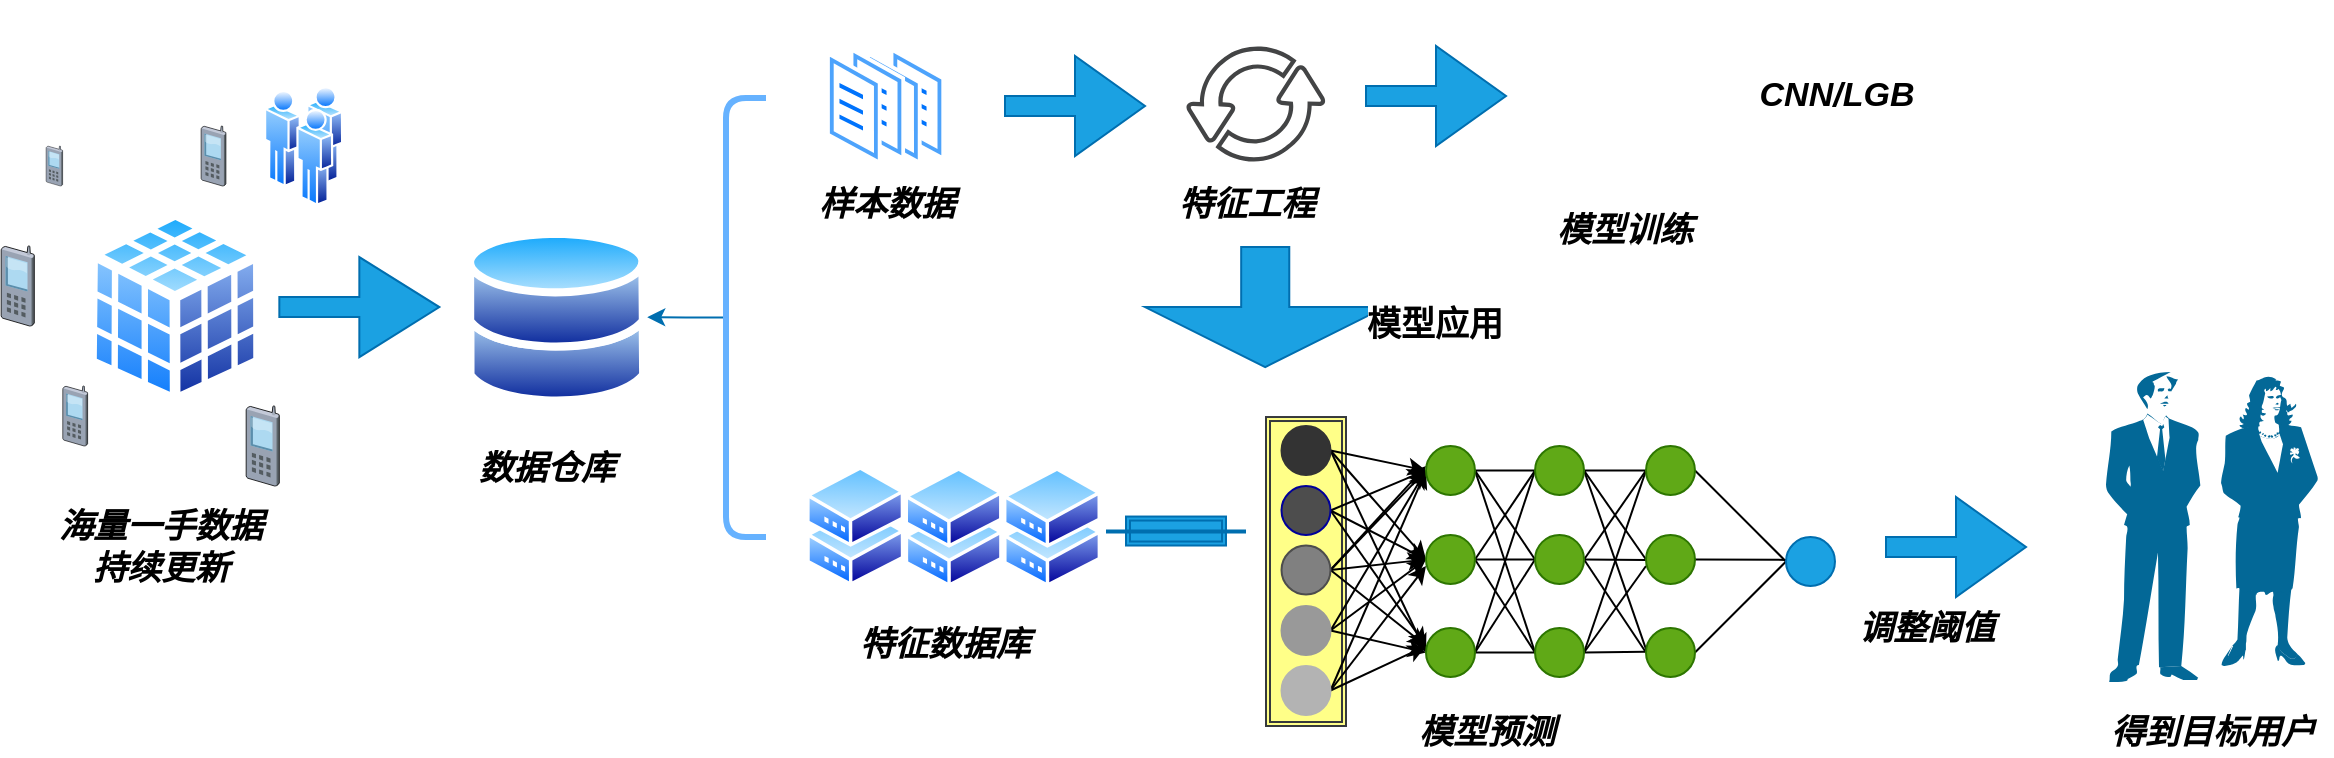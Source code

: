 <mxfile version="14.6.2" type="github">
  <diagram id="90Cki1HJhox-0Vmg0B4F" name="Page-2">
    <mxGraphModel dx="946" dy="515" grid="1" gridSize="10" guides="1" tooltips="1" connect="1" arrows="1" fold="1" page="0" pageScale="1" pageWidth="1169" pageHeight="1654" background="none" math="0" shadow="0">
      <root>
        <mxCell id="hxEJxPMiuDx7DTWJ8m94-0" />
        <mxCell id="hxEJxPMiuDx7DTWJ8m94-1" parent="hxEJxPMiuDx7DTWJ8m94-0" />
        <mxCell id="hxEJxPMiuDx7DTWJ8m94-14" value="" style="shape=singleArrow;whiteSpace=wrap;html=1;arrowWidth=0.2;arrowSize=0.5;fillColor=#1ba1e2;strokeColor=#006EAF;fontColor=#ffffff;" parent="hxEJxPMiuDx7DTWJ8m94-1" vertex="1">
          <mxGeometry x="186.67" y="195.56" width="80" height="50" as="geometry" />
        </mxCell>
        <mxCell id="hxEJxPMiuDx7DTWJ8m94-15" value="" style="verticalLabelPosition=bottom;aspect=fixed;html=1;verticalAlign=top;strokeColor=none;align=center;outlineConnect=0;shape=mxgraph.citrix.cell_phone;direction=east;" parent="hxEJxPMiuDx7DTWJ8m94-1" vertex="1">
          <mxGeometry x="70" y="140" width="8.33" height="20" as="geometry" />
        </mxCell>
        <mxCell id="hxEJxPMiuDx7DTWJ8m94-16" value="" style="verticalLabelPosition=bottom;aspect=fixed;html=1;verticalAlign=top;strokeColor=none;align=center;outlineConnect=0;shape=mxgraph.citrix.cell_phone;direction=east;" parent="hxEJxPMiuDx7DTWJ8m94-1" vertex="1">
          <mxGeometry x="147.5" y="130" width="12.5" height="30" as="geometry" />
        </mxCell>
        <mxCell id="hxEJxPMiuDx7DTWJ8m94-17" value="" style="verticalLabelPosition=bottom;aspect=fixed;html=1;verticalAlign=top;strokeColor=none;align=center;outlineConnect=0;shape=mxgraph.citrix.cell_phone;direction=east;" parent="hxEJxPMiuDx7DTWJ8m94-1" vertex="1">
          <mxGeometry x="47.5" y="190" width="16.67" height="40" as="geometry" />
        </mxCell>
        <mxCell id="hxEJxPMiuDx7DTWJ8m94-18" value="" style="verticalLabelPosition=bottom;aspect=fixed;html=1;verticalAlign=top;strokeColor=none;align=center;outlineConnect=0;shape=mxgraph.citrix.cell_phone;direction=east;" parent="hxEJxPMiuDx7DTWJ8m94-1" vertex="1">
          <mxGeometry x="78.33" y="260" width="12.5" height="30" as="geometry" />
        </mxCell>
        <mxCell id="hxEJxPMiuDx7DTWJ8m94-19" value="" style="verticalLabelPosition=bottom;aspect=fixed;html=1;verticalAlign=top;strokeColor=none;align=center;outlineConnect=0;shape=mxgraph.citrix.cell_phone;direction=east;" parent="hxEJxPMiuDx7DTWJ8m94-1" vertex="1">
          <mxGeometry x="170" y="270" width="16.67" height="40" as="geometry" />
        </mxCell>
        <mxCell id="hxEJxPMiuDx7DTWJ8m94-37" value="" style="edgeStyle=orthogonalEdgeStyle;rounded=0;orthogonalLoop=1;jettySize=auto;html=1;fillColor=#1ba1e2;strokeColor=#006EAF;" parent="hxEJxPMiuDx7DTWJ8m94-1" source="hxEJxPMiuDx7DTWJ8m94-28" target="hxEJxPMiuDx7DTWJ8m94-30" edge="1">
          <mxGeometry relative="1" as="geometry" />
        </mxCell>
        <mxCell id="hxEJxPMiuDx7DTWJ8m94-28" value="" style="shape=curlyBracket;whiteSpace=wrap;html=1;rounded=1;size=0;strokeWidth=3;shadow=0;sketch=0;perimeterSpacing=1;gradientDirection=east;strokeColor=#66B2FF;" parent="hxEJxPMiuDx7DTWJ8m94-1" vertex="1">
          <mxGeometry x="410" y="116.02" width="20" height="219.49" as="geometry" />
        </mxCell>
        <mxCell id="hxEJxPMiuDx7DTWJ8m94-29" value="" style="aspect=fixed;perimeter=ellipsePerimeter;html=1;align=center;shadow=0;dashed=0;spacingTop=3;image;image=img/lib/active_directory/database_cube.svg;sketch=0;strokeColor=#66B2FF;strokeWidth=3;gradientColor=none;" parent="hxEJxPMiuDx7DTWJ8m94-1" vertex="1">
          <mxGeometry x="90" y="171.11" width="89" height="98.89" as="geometry" />
        </mxCell>
        <mxCell id="hxEJxPMiuDx7DTWJ8m94-30" value="" style="aspect=fixed;perimeter=ellipsePerimeter;html=1;align=center;shadow=0;dashed=0;spacingTop=3;image;image=img/lib/active_directory/databases.svg;sketch=0;strokeColor=#66B2FF;strokeWidth=3;gradientColor=none;" parent="hxEJxPMiuDx7DTWJ8m94-1" vertex="1">
          <mxGeometry x="280" y="181.2" width="90.61" height="88.8" as="geometry" />
        </mxCell>
        <mxCell id="hxEJxPMiuDx7DTWJ8m94-31" value="" style="aspect=fixed;perimeter=ellipsePerimeter;html=1;align=center;shadow=0;dashed=0;spacingTop=3;image;image=img/lib/active_directory/users.svg;sketch=0;strokeColor=#66B2FF;strokeWidth=3;gradientColor=none;" parent="hxEJxPMiuDx7DTWJ8m94-1" vertex="1">
          <mxGeometry x="179" y="110" width="39.6" height="60" as="geometry" />
        </mxCell>
        <mxCell id="hxEJxPMiuDx7DTWJ8m94-39" value="&lt;font style=&quot;font-size: 17px&quot;&gt;&lt;b&gt;&lt;i&gt;海量一手数据&lt;br&gt;持续更新&lt;/i&gt;&lt;/b&gt;&lt;/font&gt;" style="text;html=1;resizable=0;autosize=1;align=center;verticalAlign=middle;points=[];fillColor=none;strokeColor=none;rounded=0;shadow=0;sketch=0;" parent="hxEJxPMiuDx7DTWJ8m94-1" vertex="1">
          <mxGeometry x="66.67" y="320.51" width="120" height="40" as="geometry" />
        </mxCell>
        <mxCell id="b9mFOcGBmiT8-A-ekTCg-0" value="&lt;font style=&quot;font-size: 17px&quot;&gt;&lt;b&gt;&lt;i&gt;数据仓库&lt;/i&gt;&lt;/b&gt;&lt;/font&gt;" style="text;html=1;resizable=0;autosize=1;align=center;verticalAlign=middle;points=[];fillColor=none;strokeColor=none;rounded=0;shadow=0;sketch=0;" parent="hxEJxPMiuDx7DTWJ8m94-1" vertex="1">
          <mxGeometry x="280" y="292.25" width="80" height="20" as="geometry" />
        </mxCell>
        <mxCell id="b9mFOcGBmiT8-A-ekTCg-2" value="&lt;font style=&quot;font-size: 17px&quot;&gt;&lt;b&gt;&lt;i&gt;样本数据&lt;/i&gt;&lt;/b&gt;&lt;/font&gt;" style="text;html=1;resizable=0;autosize=1;align=center;verticalAlign=middle;points=[];fillColor=none;strokeColor=none;rounded=0;shadow=0;sketch=0;" parent="hxEJxPMiuDx7DTWJ8m94-1" vertex="1">
          <mxGeometry x="450" y="160" width="80" height="20" as="geometry" />
        </mxCell>
        <mxCell id="b9mFOcGBmiT8-A-ekTCg-4" value="" style="aspect=fixed;perimeter=ellipsePerimeter;html=1;align=center;shadow=0;dashed=0;spacingTop=3;image;image=img/lib/active_directory/documents.svg;sketch=0;strokeColor=#66B2FF;strokeWidth=3;gradientColor=none;" parent="hxEJxPMiuDx7DTWJ8m94-1" vertex="1">
          <mxGeometry x="480" y="90" width="39.6" height="60" as="geometry" />
        </mxCell>
        <mxCell id="b9mFOcGBmiT8-A-ekTCg-6" value="" style="aspect=fixed;perimeter=ellipsePerimeter;html=1;align=center;shadow=0;dashed=0;spacingTop=3;image;image=img/lib/active_directory/documents.svg;sketch=0;strokeColor=#66B2FF;strokeWidth=3;gradientColor=none;" parent="hxEJxPMiuDx7DTWJ8m94-1" vertex="1">
          <mxGeometry x="460" y="90" width="39.6" height="60" as="geometry" />
        </mxCell>
        <mxCell id="b9mFOcGBmiT8-A-ekTCg-10" value="" style="pointerEvents=1;shadow=0;dashed=0;html=1;strokeColor=none;fillColor=#434445;aspect=fixed;labelPosition=center;verticalLabelPosition=bottom;verticalAlign=top;align=center;outlineConnect=0;shape=mxgraph.vvd.business_continuity_data_protection;sketch=0;" parent="hxEJxPMiuDx7DTWJ8m94-1" vertex="1">
          <mxGeometry x="640" y="90" width="69.77" height="60" as="geometry" />
        </mxCell>
        <mxCell id="b9mFOcGBmiT8-A-ekTCg-11" value="&lt;font style=&quot;font-size: 17px&quot;&gt;&lt;b&gt;&lt;i&gt;特征工程&lt;/i&gt;&lt;/b&gt;&lt;/font&gt;" style="text;html=1;resizable=0;autosize=1;align=center;verticalAlign=middle;points=[];fillColor=none;strokeColor=none;rounded=0;shadow=0;sketch=0;" parent="hxEJxPMiuDx7DTWJ8m94-1" vertex="1">
          <mxGeometry x="629.77" y="160" width="80" height="20" as="geometry" />
        </mxCell>
        <mxCell id="b9mFOcGBmiT8-A-ekTCg-12" value="" style="shape=singleArrow;whiteSpace=wrap;html=1;arrowWidth=0.2;arrowSize=0.5;fillColor=#1ba1e2;strokeColor=#006EAF;fontColor=#ffffff;" parent="hxEJxPMiuDx7DTWJ8m94-1" vertex="1">
          <mxGeometry x="730" y="90" width="70" height="50" as="geometry" />
        </mxCell>
        <mxCell id="b9mFOcGBmiT8-A-ekTCg-19" value="" style="shape=singleArrow;whiteSpace=wrap;html=1;arrowWidth=0.2;arrowSize=0.5;fillColor=#1ba1e2;strokeColor=#006EAF;fontColor=#ffffff;" parent="hxEJxPMiuDx7DTWJ8m94-1" vertex="1">
          <mxGeometry x="549.5" y="95" width="70" height="50" as="geometry" />
        </mxCell>
        <mxCell id="b9mFOcGBmiT8-A-ekTCg-21" value="&lt;b&gt;&lt;i&gt;&lt;font style=&quot;font-size: 17px&quot;&gt;CNN/LGB&lt;/font&gt;&lt;/i&gt;&lt;/b&gt;" style="text;html=1;resizable=0;autosize=1;align=center;verticalAlign=middle;points=[];fillColor=none;strokeColor=none;rounded=0;labelBackgroundColor=#ffffff;" parent="hxEJxPMiuDx7DTWJ8m94-1" vertex="1">
          <mxGeometry x="920" y="105" width="90" height="20" as="geometry" />
        </mxCell>
        <mxCell id="b9mFOcGBmiT8-A-ekTCg-22" value="" style="shape=singleArrow;whiteSpace=wrap;html=1;arrowWidth=0.2;arrowSize=0.5;fillColor=#1ba1e2;strokeColor=#006EAF;fontColor=#ffffff;direction=south;" parent="hxEJxPMiuDx7DTWJ8m94-1" vertex="1">
          <mxGeometry x="619.5" y="190.55" width="120.23" height="60" as="geometry" />
        </mxCell>
        <mxCell id="b9mFOcGBmiT8-A-ekTCg-31" value="" style="aspect=fixed;perimeter=ellipsePerimeter;html=1;align=center;shadow=0;dashed=0;spacingTop=3;image;image=img/lib/active_directory/shadowed_router.svg;labelBackgroundColor=#ffffff;" parent="hxEJxPMiuDx7DTWJ8m94-1" vertex="1">
          <mxGeometry x="450" y="300" width="49.2" height="60" as="geometry" />
        </mxCell>
        <mxCell id="b9mFOcGBmiT8-A-ekTCg-49" value="" style="shape=image;html=1;verticalAlign=top;verticalLabelPosition=bottom;labelBackgroundColor=#ffffff;imageAspect=0;aspect=fixed;image=https://cdn4.iconfinder.com/data/icons/SUPERVISTA/database/png/128/atom.png" parent="hxEJxPMiuDx7DTWJ8m94-1" vertex="1">
          <mxGeometry x="814.52" y="67.26" width="105.48" height="105.48" as="geometry" />
        </mxCell>
        <mxCell id="b9mFOcGBmiT8-A-ekTCg-53" value="&lt;font style=&quot;font-size: 17px&quot;&gt;&lt;b&gt;&lt;i&gt;模型预测&lt;/i&gt;&lt;/b&gt;&lt;/font&gt;" style="text;html=1;resizable=0;autosize=1;align=center;verticalAlign=middle;points=[];fillColor=none;strokeColor=none;rounded=0;labelBackgroundColor=#ffffff;" parent="hxEJxPMiuDx7DTWJ8m94-1" vertex="1">
          <mxGeometry x="750" y="424.49" width="80" height="20" as="geometry" />
        </mxCell>
        <mxCell id="b9mFOcGBmiT8-A-ekTCg-64" value="" style="aspect=fixed;perimeter=ellipsePerimeter;html=1;align=center;shadow=0;dashed=0;spacingTop=3;image;image=img/lib/active_directory/shadowed_router.svg;labelBackgroundColor=#ffffff;" parent="hxEJxPMiuDx7DTWJ8m94-1" vertex="1">
          <mxGeometry x="499.2" y="300.51" width="49.2" height="60" as="geometry" />
        </mxCell>
        <mxCell id="b9mFOcGBmiT8-A-ekTCg-65" value="" style="aspect=fixed;perimeter=ellipsePerimeter;html=1;align=center;shadow=0;dashed=0;spacingTop=3;image;image=img/lib/active_directory/shadowed_router.svg;labelBackgroundColor=#ffffff;" parent="hxEJxPMiuDx7DTWJ8m94-1" vertex="1">
          <mxGeometry x="548.4" y="300.51" width="49.2" height="60" as="geometry" />
        </mxCell>
        <mxCell id="b9mFOcGBmiT8-A-ekTCg-70" value="" style="shape=ext;double=1;rounded=0;whiteSpace=wrap;html=1;labelBackgroundColor=#ffffff;fillColor=#1ba1e2;strokeColor=#006EAF;fontColor=#ffffff;" parent="hxEJxPMiuDx7DTWJ8m94-1" vertex="1">
          <mxGeometry x="610" y="325.27" width="50" height="14.49" as="geometry" />
        </mxCell>
        <mxCell id="b9mFOcGBmiT8-A-ekTCg-71" value="" style="line;strokeWidth=2;html=1;labelBackgroundColor=#ffffff;fillColor=#1ba1e2;strokeColor=#006EAF;fontColor=#ffffff;" parent="hxEJxPMiuDx7DTWJ8m94-1" vertex="1">
          <mxGeometry x="600" y="327.76" width="70" height="10" as="geometry" />
        </mxCell>
        <mxCell id="b9mFOcGBmiT8-A-ekTCg-73" value="" style="shape=ext;double=1;rounded=0;whiteSpace=wrap;html=1;labelBackgroundColor=#ffffff;fillColor=#ffff88;strokeColor=#36393d;" parent="hxEJxPMiuDx7DTWJ8m94-1" vertex="1">
          <mxGeometry x="680" y="275.51" width="40" height="154.49" as="geometry" />
        </mxCell>
        <mxCell id="b9mFOcGBmiT8-A-ekTCg-100" style="orthogonalLoop=1;jettySize=auto;html=1;exitX=1;exitY=0.5;exitDx=0;exitDy=0;entryX=0;entryY=0.5;entryDx=0;entryDy=0;rounded=0;" parent="hxEJxPMiuDx7DTWJ8m94-1" source="b9mFOcGBmiT8-A-ekTCg-78" target="b9mFOcGBmiT8-A-ekTCg-90" edge="1">
          <mxGeometry relative="1" as="geometry" />
        </mxCell>
        <mxCell id="b9mFOcGBmiT8-A-ekTCg-105" style="edgeStyle=none;rounded=0;orthogonalLoop=1;jettySize=auto;html=1;exitX=1;exitY=0.5;exitDx=0;exitDy=0;entryX=0;entryY=0.5;entryDx=0;entryDy=0;" parent="hxEJxPMiuDx7DTWJ8m94-1" source="b9mFOcGBmiT8-A-ekTCg-78" target="b9mFOcGBmiT8-A-ekTCg-91" edge="1">
          <mxGeometry relative="1" as="geometry" />
        </mxCell>
        <mxCell id="b9mFOcGBmiT8-A-ekTCg-107" style="edgeStyle=none;rounded=0;orthogonalLoop=1;jettySize=auto;html=1;exitX=1;exitY=0.5;exitDx=0;exitDy=0;entryX=0;entryY=0.5;entryDx=0;entryDy=0;" parent="hxEJxPMiuDx7DTWJ8m94-1" source="b9mFOcGBmiT8-A-ekTCg-78" target="b9mFOcGBmiT8-A-ekTCg-92" edge="1">
          <mxGeometry relative="1" as="geometry" />
        </mxCell>
        <mxCell id="b9mFOcGBmiT8-A-ekTCg-78" value="" style="ellipse;whiteSpace=wrap;html=1;aspect=fixed;labelBackgroundColor=#ffffff;strokeColor=#333333;fillColor=#333333;strokeWidth=1;" parent="hxEJxPMiuDx7DTWJ8m94-1" vertex="1">
          <mxGeometry x="687.76" y="280" width="24.49" height="24.49" as="geometry" />
        </mxCell>
        <mxCell id="b9mFOcGBmiT8-A-ekTCg-104" style="edgeStyle=none;rounded=0;orthogonalLoop=1;jettySize=auto;html=1;exitX=1;exitY=0.5;exitDx=0;exitDy=0;entryX=0;entryY=0.5;entryDx=0;entryDy=0;" parent="hxEJxPMiuDx7DTWJ8m94-1" source="b9mFOcGBmiT8-A-ekTCg-79" target="b9mFOcGBmiT8-A-ekTCg-90" edge="1">
          <mxGeometry relative="1" as="geometry" />
        </mxCell>
        <mxCell id="b9mFOcGBmiT8-A-ekTCg-116" style="edgeStyle=none;rounded=0;orthogonalLoop=1;jettySize=auto;html=1;exitX=1;exitY=0.5;exitDx=0;exitDy=0;" parent="hxEJxPMiuDx7DTWJ8m94-1" source="b9mFOcGBmiT8-A-ekTCg-79" edge="1">
          <mxGeometry relative="1" as="geometry">
            <mxPoint x="760" y="350" as="targetPoint" />
          </mxGeometry>
        </mxCell>
        <mxCell id="b9mFOcGBmiT8-A-ekTCg-117" style="edgeStyle=none;rounded=0;orthogonalLoop=1;jettySize=auto;html=1;exitX=1;exitY=0.5;exitDx=0;exitDy=0;" parent="hxEJxPMiuDx7DTWJ8m94-1" source="b9mFOcGBmiT8-A-ekTCg-79" edge="1">
          <mxGeometry relative="1" as="geometry">
            <mxPoint x="760" y="390" as="targetPoint" />
          </mxGeometry>
        </mxCell>
        <mxCell id="b9mFOcGBmiT8-A-ekTCg-79" value="" style="ellipse;whiteSpace=wrap;html=1;aspect=fixed;labelBackgroundColor=#ffffff;strokeColor=#B3B3B3;fillColor=#B3B3B3;" parent="hxEJxPMiuDx7DTWJ8m94-1" vertex="1">
          <mxGeometry x="687.76" y="400" width="24.49" height="24.49" as="geometry" />
        </mxCell>
        <mxCell id="b9mFOcGBmiT8-A-ekTCg-101" style="edgeStyle=none;rounded=0;orthogonalLoop=1;jettySize=auto;html=1;exitX=1;exitY=0.5;exitDx=0;exitDy=0;entryX=0;entryY=0.5;entryDx=0;entryDy=0;" parent="hxEJxPMiuDx7DTWJ8m94-1" source="b9mFOcGBmiT8-A-ekTCg-82" target="b9mFOcGBmiT8-A-ekTCg-90" edge="1">
          <mxGeometry relative="1" as="geometry" />
        </mxCell>
        <mxCell id="b9mFOcGBmiT8-A-ekTCg-108" style="edgeStyle=none;rounded=0;orthogonalLoop=1;jettySize=auto;html=1;exitX=1;exitY=0.5;exitDx=0;exitDy=0;entryX=0;entryY=0.5;entryDx=0;entryDy=0;" parent="hxEJxPMiuDx7DTWJ8m94-1" source="b9mFOcGBmiT8-A-ekTCg-82" target="b9mFOcGBmiT8-A-ekTCg-91" edge="1">
          <mxGeometry relative="1" as="geometry" />
        </mxCell>
        <mxCell id="b9mFOcGBmiT8-A-ekTCg-110" style="edgeStyle=none;rounded=0;orthogonalLoop=1;jettySize=auto;html=1;exitX=1;exitY=0.5;exitDx=0;exitDy=0;" parent="hxEJxPMiuDx7DTWJ8m94-1" source="b9mFOcGBmiT8-A-ekTCg-82" edge="1">
          <mxGeometry relative="1" as="geometry">
            <mxPoint x="760" y="390" as="targetPoint" />
          </mxGeometry>
        </mxCell>
        <mxCell id="b9mFOcGBmiT8-A-ekTCg-82" value="" style="ellipse;whiteSpace=wrap;html=1;aspect=fixed;labelBackgroundColor=#ffffff;strokeColor=#000099;fillColor=#4D4D4D;" parent="hxEJxPMiuDx7DTWJ8m94-1" vertex="1">
          <mxGeometry x="687.76" y="310" width="24.49" height="24.49" as="geometry" />
        </mxCell>
        <mxCell id="b9mFOcGBmiT8-A-ekTCg-102" style="edgeStyle=none;rounded=0;orthogonalLoop=1;jettySize=auto;html=1;exitX=1;exitY=0.5;exitDx=0;exitDy=0;entryX=0;entryY=0.5;entryDx=0;entryDy=0;" parent="hxEJxPMiuDx7DTWJ8m94-1" source="b9mFOcGBmiT8-A-ekTCg-83" target="b9mFOcGBmiT8-A-ekTCg-90" edge="1">
          <mxGeometry relative="1" as="geometry" />
        </mxCell>
        <mxCell id="b9mFOcGBmiT8-A-ekTCg-111" style="edgeStyle=none;rounded=0;orthogonalLoop=1;jettySize=auto;html=1;exitX=1;exitY=0.5;exitDx=0;exitDy=0;" parent="hxEJxPMiuDx7DTWJ8m94-1" source="b9mFOcGBmiT8-A-ekTCg-83" edge="1">
          <mxGeometry relative="1" as="geometry">
            <mxPoint x="760" y="300" as="targetPoint" />
          </mxGeometry>
        </mxCell>
        <mxCell id="b9mFOcGBmiT8-A-ekTCg-112" style="edgeStyle=none;rounded=0;orthogonalLoop=1;jettySize=auto;html=1;exitX=1;exitY=0.5;exitDx=0;exitDy=0;entryX=0;entryY=0.5;entryDx=0;entryDy=0;" parent="hxEJxPMiuDx7DTWJ8m94-1" source="b9mFOcGBmiT8-A-ekTCg-83" target="b9mFOcGBmiT8-A-ekTCg-91" edge="1">
          <mxGeometry relative="1" as="geometry" />
        </mxCell>
        <mxCell id="b9mFOcGBmiT8-A-ekTCg-113" style="edgeStyle=none;rounded=0;orthogonalLoop=1;jettySize=auto;html=1;exitX=1;exitY=0.5;exitDx=0;exitDy=0;" parent="hxEJxPMiuDx7DTWJ8m94-1" source="b9mFOcGBmiT8-A-ekTCg-83" edge="1">
          <mxGeometry relative="1" as="geometry">
            <mxPoint x="760" y="390" as="targetPoint" />
          </mxGeometry>
        </mxCell>
        <mxCell id="b9mFOcGBmiT8-A-ekTCg-83" value="" style="ellipse;whiteSpace=wrap;html=1;aspect=fixed;labelBackgroundColor=#ffffff;strokeColor=#4D4D4D;fillColor=#808080;" parent="hxEJxPMiuDx7DTWJ8m94-1" vertex="1">
          <mxGeometry x="687.76" y="339.76" width="24.49" height="24.49" as="geometry" />
        </mxCell>
        <mxCell id="b9mFOcGBmiT8-A-ekTCg-103" style="edgeStyle=none;rounded=0;orthogonalLoop=1;jettySize=auto;html=1;exitX=1;exitY=0.5;exitDx=0;exitDy=0;entryX=0;entryY=0.5;entryDx=0;entryDy=0;" parent="hxEJxPMiuDx7DTWJ8m94-1" source="b9mFOcGBmiT8-A-ekTCg-87" target="b9mFOcGBmiT8-A-ekTCg-90" edge="1">
          <mxGeometry relative="1" as="geometry" />
        </mxCell>
        <mxCell id="b9mFOcGBmiT8-A-ekTCg-114" style="edgeStyle=none;rounded=0;orthogonalLoop=1;jettySize=auto;html=1;exitX=1;exitY=0.5;exitDx=0;exitDy=0;entryX=0;entryY=0.5;entryDx=0;entryDy=0;" parent="hxEJxPMiuDx7DTWJ8m94-1" source="b9mFOcGBmiT8-A-ekTCg-87" target="b9mFOcGBmiT8-A-ekTCg-91" edge="1">
          <mxGeometry relative="1" as="geometry" />
        </mxCell>
        <mxCell id="b9mFOcGBmiT8-A-ekTCg-115" style="edgeStyle=none;rounded=0;orthogonalLoop=1;jettySize=auto;html=1;exitX=1;exitY=0.5;exitDx=0;exitDy=0;entryX=0;entryY=0.5;entryDx=0;entryDy=0;" parent="hxEJxPMiuDx7DTWJ8m94-1" source="b9mFOcGBmiT8-A-ekTCg-87" target="b9mFOcGBmiT8-A-ekTCg-92" edge="1">
          <mxGeometry relative="1" as="geometry" />
        </mxCell>
        <mxCell id="b9mFOcGBmiT8-A-ekTCg-87" value="" style="ellipse;whiteSpace=wrap;html=1;aspect=fixed;labelBackgroundColor=#ffffff;strokeColor=#999999;fillColor=#999999;" parent="hxEJxPMiuDx7DTWJ8m94-1" vertex="1">
          <mxGeometry x="687.76" y="370" width="24.49" height="24.49" as="geometry" />
        </mxCell>
        <mxCell id="b9mFOcGBmiT8-A-ekTCg-88" style="edgeStyle=orthogonalEdgeStyle;rounded=0;orthogonalLoop=1;jettySize=auto;html=1;exitX=0.5;exitY=1;exitDx=0;exitDy=0;" parent="hxEJxPMiuDx7DTWJ8m94-1" source="b9mFOcGBmiT8-A-ekTCg-73" target="b9mFOcGBmiT8-A-ekTCg-73" edge="1">
          <mxGeometry relative="1" as="geometry" />
        </mxCell>
        <mxCell id="b9mFOcGBmiT8-A-ekTCg-118" style="edgeStyle=none;rounded=0;orthogonalLoop=1;jettySize=auto;html=1;exitX=1;exitY=0.5;exitDx=0;exitDy=0;entryX=0;entryY=0.5;entryDx=0;entryDy=0;endArrow=none;endFill=0;" parent="hxEJxPMiuDx7DTWJ8m94-1" source="b9mFOcGBmiT8-A-ekTCg-90" target="b9mFOcGBmiT8-A-ekTCg-94" edge="1">
          <mxGeometry relative="1" as="geometry" />
        </mxCell>
        <mxCell id="b9mFOcGBmiT8-A-ekTCg-119" style="edgeStyle=none;rounded=0;orthogonalLoop=1;jettySize=auto;html=1;exitX=1;exitY=0.5;exitDx=0;exitDy=0;entryX=0;entryY=0.5;entryDx=0;entryDy=0;endArrow=none;endFill=0;" parent="hxEJxPMiuDx7DTWJ8m94-1" source="b9mFOcGBmiT8-A-ekTCg-90" target="b9mFOcGBmiT8-A-ekTCg-95" edge="1">
          <mxGeometry relative="1" as="geometry" />
        </mxCell>
        <mxCell id="b9mFOcGBmiT8-A-ekTCg-120" style="edgeStyle=none;rounded=0;orthogonalLoop=1;jettySize=auto;html=1;exitX=1;exitY=0.5;exitDx=0;exitDy=0;entryX=0;entryY=0.5;entryDx=0;entryDy=0;endArrow=none;endFill=0;" parent="hxEJxPMiuDx7DTWJ8m94-1" source="b9mFOcGBmiT8-A-ekTCg-90" target="b9mFOcGBmiT8-A-ekTCg-96" edge="1">
          <mxGeometry relative="1" as="geometry" />
        </mxCell>
        <mxCell id="b9mFOcGBmiT8-A-ekTCg-90" value="" style="ellipse;whiteSpace=wrap;html=1;aspect=fixed;labelBackgroundColor=#ffffff;strokeColor=#2D7600;fillColor=#60a917;fontColor=#ffffff;" parent="hxEJxPMiuDx7DTWJ8m94-1" vertex="1">
          <mxGeometry x="760" y="290" width="24.49" height="24.49" as="geometry" />
        </mxCell>
        <mxCell id="b9mFOcGBmiT8-A-ekTCg-122" style="edgeStyle=none;rounded=0;orthogonalLoop=1;jettySize=auto;html=1;exitX=1;exitY=0.5;exitDx=0;exitDy=0;entryX=0;entryY=0.5;entryDx=0;entryDy=0;endArrow=none;endFill=0;" parent="hxEJxPMiuDx7DTWJ8m94-1" source="b9mFOcGBmiT8-A-ekTCg-91" target="b9mFOcGBmiT8-A-ekTCg-94" edge="1">
          <mxGeometry relative="1" as="geometry" />
        </mxCell>
        <mxCell id="b9mFOcGBmiT8-A-ekTCg-123" style="edgeStyle=none;rounded=0;orthogonalLoop=1;jettySize=auto;html=1;exitX=1;exitY=0.5;exitDx=0;exitDy=0;entryX=0;entryY=0.5;entryDx=0;entryDy=0;endArrow=none;endFill=0;" parent="hxEJxPMiuDx7DTWJ8m94-1" source="b9mFOcGBmiT8-A-ekTCg-91" target="b9mFOcGBmiT8-A-ekTCg-95" edge="1">
          <mxGeometry relative="1" as="geometry" />
        </mxCell>
        <mxCell id="b9mFOcGBmiT8-A-ekTCg-124" style="edgeStyle=none;rounded=0;orthogonalLoop=1;jettySize=auto;html=1;exitX=1;exitY=0.5;exitDx=0;exitDy=0;entryX=0;entryY=0.5;entryDx=0;entryDy=0;endArrow=none;endFill=0;" parent="hxEJxPMiuDx7DTWJ8m94-1" source="b9mFOcGBmiT8-A-ekTCg-91" target="b9mFOcGBmiT8-A-ekTCg-96" edge="1">
          <mxGeometry relative="1" as="geometry" />
        </mxCell>
        <mxCell id="b9mFOcGBmiT8-A-ekTCg-91" value="" style="ellipse;whiteSpace=wrap;html=1;aspect=fixed;labelBackgroundColor=#ffffff;strokeColor=#2D7600;fillColor=#60a917;fontColor=#ffffff;" parent="hxEJxPMiuDx7DTWJ8m94-1" vertex="1">
          <mxGeometry x="760" y="334.49" width="24.49" height="24.49" as="geometry" />
        </mxCell>
        <mxCell id="b9mFOcGBmiT8-A-ekTCg-125" style="edgeStyle=none;rounded=0;orthogonalLoop=1;jettySize=auto;html=1;exitX=1;exitY=0.5;exitDx=0;exitDy=0;entryX=0;entryY=0.5;entryDx=0;entryDy=0;endArrow=none;endFill=0;" parent="hxEJxPMiuDx7DTWJ8m94-1" source="b9mFOcGBmiT8-A-ekTCg-92" target="b9mFOcGBmiT8-A-ekTCg-94" edge="1">
          <mxGeometry relative="1" as="geometry" />
        </mxCell>
        <mxCell id="b9mFOcGBmiT8-A-ekTCg-126" style="edgeStyle=none;rounded=0;orthogonalLoop=1;jettySize=auto;html=1;exitX=1;exitY=0.5;exitDx=0;exitDy=0;entryX=0;entryY=0.5;entryDx=0;entryDy=0;endArrow=none;endFill=0;" parent="hxEJxPMiuDx7DTWJ8m94-1" source="b9mFOcGBmiT8-A-ekTCg-92" target="b9mFOcGBmiT8-A-ekTCg-95" edge="1">
          <mxGeometry relative="1" as="geometry" />
        </mxCell>
        <mxCell id="b9mFOcGBmiT8-A-ekTCg-127" style="edgeStyle=none;rounded=0;orthogonalLoop=1;jettySize=auto;html=1;exitX=1;exitY=0.5;exitDx=0;exitDy=0;entryX=0;entryY=0.5;entryDx=0;entryDy=0;endArrow=none;endFill=0;" parent="hxEJxPMiuDx7DTWJ8m94-1" source="b9mFOcGBmiT8-A-ekTCg-92" target="b9mFOcGBmiT8-A-ekTCg-96" edge="1">
          <mxGeometry relative="1" as="geometry" />
        </mxCell>
        <mxCell id="b9mFOcGBmiT8-A-ekTCg-92" value="" style="ellipse;whiteSpace=wrap;html=1;aspect=fixed;labelBackgroundColor=#ffffff;strokeColor=#2D7600;fillColor=#60a917;fontColor=#ffffff;" parent="hxEJxPMiuDx7DTWJ8m94-1" vertex="1">
          <mxGeometry x="760" y="381" width="24.49" height="24.49" as="geometry" />
        </mxCell>
        <mxCell id="b9mFOcGBmiT8-A-ekTCg-128" style="edgeStyle=none;rounded=0;orthogonalLoop=1;jettySize=auto;html=1;exitX=1;exitY=0.5;exitDx=0;exitDy=0;entryX=0;entryY=0.5;entryDx=0;entryDy=0;endArrow=none;endFill=0;" parent="hxEJxPMiuDx7DTWJ8m94-1" source="b9mFOcGBmiT8-A-ekTCg-94" target="b9mFOcGBmiT8-A-ekTCg-97" edge="1">
          <mxGeometry relative="1" as="geometry" />
        </mxCell>
        <mxCell id="b9mFOcGBmiT8-A-ekTCg-129" style="edgeStyle=none;rounded=0;orthogonalLoop=1;jettySize=auto;html=1;exitX=1;exitY=0.5;exitDx=0;exitDy=0;entryX=0;entryY=0.5;entryDx=0;entryDy=0;endArrow=none;endFill=0;" parent="hxEJxPMiuDx7DTWJ8m94-1" source="b9mFOcGBmiT8-A-ekTCg-94" target="b9mFOcGBmiT8-A-ekTCg-98" edge="1">
          <mxGeometry relative="1" as="geometry" />
        </mxCell>
        <mxCell id="b9mFOcGBmiT8-A-ekTCg-130" style="edgeStyle=none;rounded=0;orthogonalLoop=1;jettySize=auto;html=1;exitX=1;exitY=0.5;exitDx=0;exitDy=0;entryX=0;entryY=1;entryDx=0;entryDy=0;endArrow=none;endFill=0;" parent="hxEJxPMiuDx7DTWJ8m94-1" source="b9mFOcGBmiT8-A-ekTCg-94" target="b9mFOcGBmiT8-A-ekTCg-99" edge="1">
          <mxGeometry relative="1" as="geometry" />
        </mxCell>
        <mxCell id="b9mFOcGBmiT8-A-ekTCg-94" value="" style="ellipse;whiteSpace=wrap;html=1;aspect=fixed;labelBackgroundColor=#ffffff;strokeColor=#2D7600;fillColor=#60a917;fontColor=#ffffff;" parent="hxEJxPMiuDx7DTWJ8m94-1" vertex="1">
          <mxGeometry x="814.52" y="290" width="24.49" height="24.49" as="geometry" />
        </mxCell>
        <mxCell id="b9mFOcGBmiT8-A-ekTCg-131" style="edgeStyle=none;rounded=0;orthogonalLoop=1;jettySize=auto;html=1;exitX=1;exitY=0.5;exitDx=0;exitDy=0;entryX=0;entryY=0.5;entryDx=0;entryDy=0;endArrow=none;endFill=0;" parent="hxEJxPMiuDx7DTWJ8m94-1" source="b9mFOcGBmiT8-A-ekTCg-95" target="b9mFOcGBmiT8-A-ekTCg-97" edge="1">
          <mxGeometry relative="1" as="geometry" />
        </mxCell>
        <mxCell id="b9mFOcGBmiT8-A-ekTCg-132" style="edgeStyle=none;rounded=0;orthogonalLoop=1;jettySize=auto;html=1;exitX=1;exitY=0.5;exitDx=0;exitDy=0;endArrow=none;endFill=0;" parent="hxEJxPMiuDx7DTWJ8m94-1" source="b9mFOcGBmiT8-A-ekTCg-95" edge="1">
          <mxGeometry relative="1" as="geometry">
            <mxPoint x="870" y="346.941" as="targetPoint" />
          </mxGeometry>
        </mxCell>
        <mxCell id="b9mFOcGBmiT8-A-ekTCg-133" style="edgeStyle=none;rounded=0;orthogonalLoop=1;jettySize=auto;html=1;exitX=1;exitY=0.5;exitDx=0;exitDy=0;entryX=0;entryY=0.5;entryDx=0;entryDy=0;endArrow=none;endFill=0;" parent="hxEJxPMiuDx7DTWJ8m94-1" source="b9mFOcGBmiT8-A-ekTCg-95" target="b9mFOcGBmiT8-A-ekTCg-99" edge="1">
          <mxGeometry relative="1" as="geometry" />
        </mxCell>
        <mxCell id="b9mFOcGBmiT8-A-ekTCg-95" value="" style="ellipse;whiteSpace=wrap;html=1;aspect=fixed;labelBackgroundColor=#ffffff;strokeColor=#2D7600;fillColor=#60a917;fontColor=#ffffff;" parent="hxEJxPMiuDx7DTWJ8m94-1" vertex="1">
          <mxGeometry x="814.52" y="334.49" width="24.49" height="24.49" as="geometry" />
        </mxCell>
        <mxCell id="b9mFOcGBmiT8-A-ekTCg-134" style="edgeStyle=none;rounded=0;orthogonalLoop=1;jettySize=auto;html=1;exitX=1;exitY=0.5;exitDx=0;exitDy=0;entryX=0;entryY=0.5;entryDx=0;entryDy=0;endArrow=none;endFill=0;" parent="hxEJxPMiuDx7DTWJ8m94-1" source="b9mFOcGBmiT8-A-ekTCg-96" target="b9mFOcGBmiT8-A-ekTCg-97" edge="1">
          <mxGeometry relative="1" as="geometry" />
        </mxCell>
        <mxCell id="b9mFOcGBmiT8-A-ekTCg-135" style="edgeStyle=none;rounded=0;orthogonalLoop=1;jettySize=auto;html=1;exitX=1;exitY=0.5;exitDx=0;exitDy=0;endArrow=none;endFill=0;" parent="hxEJxPMiuDx7DTWJ8m94-1" source="b9mFOcGBmiT8-A-ekTCg-96" edge="1">
          <mxGeometry relative="1" as="geometry">
            <mxPoint x="870" y="350" as="targetPoint" />
          </mxGeometry>
        </mxCell>
        <mxCell id="b9mFOcGBmiT8-A-ekTCg-136" style="edgeStyle=none;rounded=0;orthogonalLoop=1;jettySize=auto;html=1;exitX=1;exitY=0.5;exitDx=0;exitDy=0;endArrow=none;endFill=0;" parent="hxEJxPMiuDx7DTWJ8m94-1" source="b9mFOcGBmiT8-A-ekTCg-96" edge="1">
          <mxGeometry relative="1" as="geometry">
            <mxPoint x="870" y="392.824" as="targetPoint" />
          </mxGeometry>
        </mxCell>
        <mxCell id="b9mFOcGBmiT8-A-ekTCg-96" value="" style="ellipse;whiteSpace=wrap;html=1;aspect=fixed;labelBackgroundColor=#ffffff;strokeColor=#2D7600;fillColor=#60a917;fontColor=#ffffff;" parent="hxEJxPMiuDx7DTWJ8m94-1" vertex="1">
          <mxGeometry x="814.52" y="381" width="24.49" height="24.49" as="geometry" />
        </mxCell>
        <mxCell id="b9mFOcGBmiT8-A-ekTCg-140" style="edgeStyle=none;rounded=0;orthogonalLoop=1;jettySize=auto;html=1;exitX=1;exitY=0.5;exitDx=0;exitDy=0;entryX=0;entryY=0.5;entryDx=0;entryDy=0;endArrow=none;endFill=0;" parent="hxEJxPMiuDx7DTWJ8m94-1" source="b9mFOcGBmiT8-A-ekTCg-97" target="b9mFOcGBmiT8-A-ekTCg-139" edge="1">
          <mxGeometry relative="1" as="geometry" />
        </mxCell>
        <mxCell id="b9mFOcGBmiT8-A-ekTCg-97" value="" style="ellipse;whiteSpace=wrap;html=1;aspect=fixed;labelBackgroundColor=#ffffff;strokeColor=#2D7600;fillColor=#60a917;fontColor=#ffffff;" parent="hxEJxPMiuDx7DTWJ8m94-1" vertex="1">
          <mxGeometry x="870" y="290" width="24.49" height="24.49" as="geometry" />
        </mxCell>
        <mxCell id="b9mFOcGBmiT8-A-ekTCg-141" style="edgeStyle=none;rounded=0;orthogonalLoop=1;jettySize=auto;html=1;exitX=1;exitY=0.5;exitDx=0;exitDy=0;endArrow=none;endFill=0;" parent="hxEJxPMiuDx7DTWJ8m94-1" source="b9mFOcGBmiT8-A-ekTCg-98" edge="1">
          <mxGeometry relative="1" as="geometry">
            <mxPoint x="940" y="346.941" as="targetPoint" />
          </mxGeometry>
        </mxCell>
        <mxCell id="b9mFOcGBmiT8-A-ekTCg-98" value="" style="ellipse;whiteSpace=wrap;html=1;aspect=fixed;labelBackgroundColor=#ffffff;strokeColor=#2D7600;fillColor=#60a917;fontColor=#ffffff;" parent="hxEJxPMiuDx7DTWJ8m94-1" vertex="1">
          <mxGeometry x="870" y="334.49" width="24.49" height="24.49" as="geometry" />
        </mxCell>
        <mxCell id="b9mFOcGBmiT8-A-ekTCg-142" style="edgeStyle=none;rounded=0;orthogonalLoop=1;jettySize=auto;html=1;exitX=1;exitY=0.5;exitDx=0;exitDy=0;entryX=0;entryY=0.5;entryDx=0;entryDy=0;endArrow=none;endFill=0;" parent="hxEJxPMiuDx7DTWJ8m94-1" source="b9mFOcGBmiT8-A-ekTCg-99" target="b9mFOcGBmiT8-A-ekTCg-139" edge="1">
          <mxGeometry relative="1" as="geometry" />
        </mxCell>
        <mxCell id="b9mFOcGBmiT8-A-ekTCg-99" value="" style="ellipse;whiteSpace=wrap;html=1;aspect=fixed;labelBackgroundColor=#ffffff;strokeColor=#2D7600;fillColor=#60a917;fontColor=#ffffff;" parent="hxEJxPMiuDx7DTWJ8m94-1" vertex="1">
          <mxGeometry x="870" y="381" width="24.49" height="24.49" as="geometry" />
        </mxCell>
        <mxCell id="b9mFOcGBmiT8-A-ekTCg-137" value="" style="shape=singleArrow;whiteSpace=wrap;html=1;arrowWidth=0.2;arrowSize=0.5;fillColor=#1ba1e2;strokeColor=#006EAF;fontColor=#ffffff;" parent="hxEJxPMiuDx7DTWJ8m94-1" vertex="1">
          <mxGeometry x="990" y="315.51" width="70" height="50" as="geometry" />
        </mxCell>
        <mxCell id="b9mFOcGBmiT8-A-ekTCg-139" value="" style="ellipse;whiteSpace=wrap;html=1;aspect=fixed;labelBackgroundColor=#ffffff;strokeColor=#006EAF;fillColor=#1ba1e2;fontColor=#ffffff;" parent="hxEJxPMiuDx7DTWJ8m94-1" vertex="1">
          <mxGeometry x="940" y="335.51" width="24.49" height="24.49" as="geometry" />
        </mxCell>
        <mxCell id="b9mFOcGBmiT8-A-ekTCg-144" value="" style="shape=mxgraph.cisco.people.man_woman;html=1;pointerEvents=1;dashed=0;fillColor=#036897;strokeColor=#ffffff;strokeWidth=2;verticalLabelPosition=bottom;verticalAlign=top;align=center;outlineConnect=0;labelBackgroundColor=#ffffff;" parent="hxEJxPMiuDx7DTWJ8m94-1" vertex="1">
          <mxGeometry x="1100" y="253.01" width="106" height="155" as="geometry" />
        </mxCell>
        <mxCell id="b9mFOcGBmiT8-A-ekTCg-145" value="&lt;font style=&quot;font-size: 17px&quot;&gt;&lt;b&gt;&lt;i&gt;得到目标用户&lt;/i&gt;&lt;/b&gt;&lt;/font&gt;" style="text;html=1;resizable=0;autosize=1;align=center;verticalAlign=middle;points=[];fillColor=none;strokeColor=none;rounded=0;labelBackgroundColor=#ffffff;" parent="hxEJxPMiuDx7DTWJ8m94-1" vertex="1">
          <mxGeometry x="1093" y="424.49" width="120" height="20" as="geometry" />
        </mxCell>
        <mxCell id="b9mFOcGBmiT8-A-ekTCg-146" value="&lt;font style=&quot;font-size: 17px&quot;&gt;&lt;b&gt;&lt;i&gt;特征数据库&lt;/i&gt;&lt;/b&gt;&lt;/font&gt;" style="text;html=1;resizable=0;autosize=1;align=center;verticalAlign=middle;points=[];fillColor=none;strokeColor=none;rounded=0;labelBackgroundColor=#ffffff;" parent="hxEJxPMiuDx7DTWJ8m94-1" vertex="1">
          <mxGeometry x="469.2" y="380" width="100" height="20" as="geometry" />
        </mxCell>
        <mxCell id="b9mFOcGBmiT8-A-ekTCg-147" value="&lt;font style=&quot;font-size: 17px&quot;&gt;&lt;b&gt;&lt;i&gt;模型训练&lt;/i&gt;&lt;/b&gt;&lt;/font&gt;" style="text;html=1;resizable=0;autosize=1;align=center;verticalAlign=middle;points=[];fillColor=none;strokeColor=none;rounded=0;labelBackgroundColor=#ffffff;" parent="hxEJxPMiuDx7DTWJ8m94-1" vertex="1">
          <mxGeometry x="819.01" y="172.74" width="80" height="20" as="geometry" />
        </mxCell>
        <mxCell id="b9mFOcGBmiT8-A-ekTCg-148" value="&lt;b&gt;&lt;font style=&quot;font-size: 17px&quot;&gt;模型应用&lt;/font&gt;&lt;/b&gt;" style="text;html=1;resizable=0;autosize=1;align=center;verticalAlign=middle;points=[];fillColor=none;strokeColor=none;rounded=0;labelBackgroundColor=#ffffff;" parent="hxEJxPMiuDx7DTWJ8m94-1" vertex="1">
          <mxGeometry x="724.49" y="220" width="80" height="20" as="geometry" />
        </mxCell>
        <mxCell id="b9mFOcGBmiT8-A-ekTCg-150" value="&lt;i&gt;&lt;b&gt;&lt;font style=&quot;font-size: 17px&quot;&gt;调整阈值&lt;/font&gt;&lt;/b&gt;&lt;/i&gt;" style="text;html=1;resizable=0;autosize=1;align=center;verticalAlign=middle;points=[];fillColor=none;strokeColor=none;rounded=0;labelBackgroundColor=#ffffff;" parent="hxEJxPMiuDx7DTWJ8m94-1" vertex="1">
          <mxGeometry x="970" y="372.24" width="80" height="20" as="geometry" />
        </mxCell>
      </root>
    </mxGraphModel>
  </diagram>
</mxfile>
